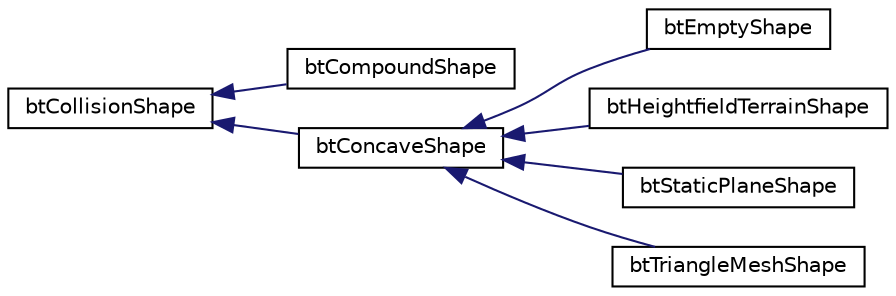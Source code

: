digraph G
{
  edge [fontname="Helvetica",fontsize="10",labelfontname="Helvetica",labelfontsize="10"];
  node [fontname="Helvetica",fontsize="10",shape=record];
  rankdir="LR";
  Node1 [label="btCollisionShape",height=0.2,width=0.4,color="black", fillcolor="white", style="filled",URL="$classbtCollisionShape.html",tooltip="btCollisionShape provides interface for collision shapes that can be shared among btCollisionObjects..."];
  Node1 -> Node2 [dir="back",color="midnightblue",fontsize="10",style="solid",fontname="Helvetica"];
  Node2 [label="btCompoundShape",height=0.2,width=0.4,color="black", fillcolor="white", style="filled",URL="$classbtCompoundShape.html",tooltip="btCompoundShape allows to store multiple other btCollisionShapes This allows for concave collision ob..."];
  Node1 -> Node3 [dir="back",color="midnightblue",fontsize="10",style="solid",fontname="Helvetica"];
  Node3 [label="btConcaveShape",height=0.2,width=0.4,color="black", fillcolor="white", style="filled",URL="$classbtConcaveShape.html",tooltip="Concave shape proves an interface concave shapes that can produce triangles that overlapping a given ..."];
  Node3 -> Node4 [dir="back",color="midnightblue",fontsize="10",style="solid",fontname="Helvetica"];
  Node4 [label="btEmptyShape",height=0.2,width=0.4,color="black", fillcolor="white", style="filled",URL="$classbtEmptyShape.html",tooltip="btEmptyShape is a collision shape without actual collision detection."];
  Node3 -> Node5 [dir="back",color="midnightblue",fontsize="10",style="solid",fontname="Helvetica"];
  Node5 [label="btHeightfieldTerrainShape",height=0.2,width=0.4,color="black", fillcolor="white", style="filled",URL="$classbtHeightfieldTerrainShape.html",tooltip="btHeightfieldTerrainShape simulates a 2D heightfield terrain"];
  Node3 -> Node6 [dir="back",color="midnightblue",fontsize="10",style="solid",fontname="Helvetica"];
  Node6 [label="btStaticPlaneShape",height=0.2,width=0.4,color="black", fillcolor="white", style="filled",URL="$classbtStaticPlaneShape.html",tooltip="StaticPlaneShape simulates an &#39;infinite&#39; plane by dynamically reporting triangles approximated by int..."];
  Node3 -> Node7 [dir="back",color="midnightblue",fontsize="10",style="solid",fontname="Helvetica"];
  Node7 [label="btTriangleMeshShape",height=0.2,width=0.4,color="black", fillcolor="white", style="filled",URL="$classbtTriangleMeshShape.html",tooltip="Concave triangle mesh. Uses an interface to access the triangles to allow for sharing graphics/physic..."];
}
